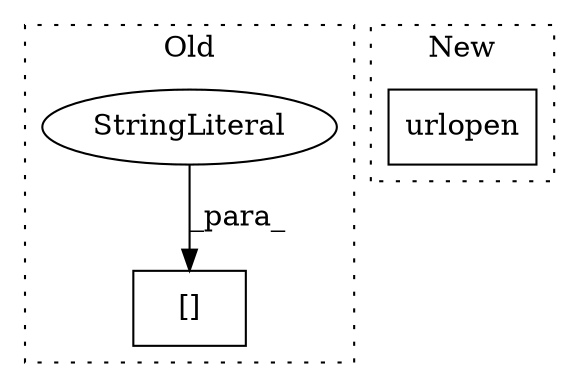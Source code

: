 digraph G {
subgraph cluster0 {
1 [label="[]" a="2" s="20901,20925" l="8,1" shape="box"];
3 [label="StringLiteral" a="45" s="20909" l="16" shape="ellipse"];
label = "Old";
style="dotted";
}
subgraph cluster1 {
2 [label="urlopen" a="32" s="20300,20355" l="8,1" shape="box"];
label = "New";
style="dotted";
}
3 -> 1 [label="_para_"];
}